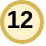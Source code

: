 <mxfile version="14.6.13" type="device"><diagram id="S3S_aX4s5AG5J08dlEqJ" name="Seite-1"><mxGraphModel dx="84" dy="75" grid="1" gridSize="10" guides="1" tooltips="1" connect="1" arrows="1" fold="1" page="1" pageScale="1" pageWidth="827" pageHeight="1169" math="0" shadow="0"><root><mxCell id="0"/><mxCell id="1" parent="0"/><mxCell id="03ETsH0nxWSfFXSX_J3Z-1" value="" style="group;fontStyle=1;verticalAlign=middle;labelPosition=center;verticalLabelPosition=middle;align=center;" parent="1" vertex="1" connectable="0"><mxGeometry x="40" y="39" width="20" height="21" as="geometry"/></mxCell><mxCell id="03ETsH0nxWSfFXSX_J3Z-2" value="" style="ellipse;whiteSpace=wrap;html=1;aspect=fixed;fillColor=#fff2cc;strokeColor=#d6b656;strokeWidth=2;fontStyle=1;verticalAlign=middle;labelPosition=center;verticalLabelPosition=middle;align=center;" parent="03ETsH0nxWSfFXSX_J3Z-1" vertex="1"><mxGeometry y="1" width="20" height="20" as="geometry"/></mxCell><mxCell id="03ETsH0nxWSfFXSX_J3Z-3" value="12" style="text;html=1;strokeColor=none;fillColor=none;align=center;verticalAlign=middle;whiteSpace=wrap;rounded=0;fontStyle=1;labelPosition=center;verticalLabelPosition=middle;" parent="03ETsH0nxWSfFXSX_J3Z-1" vertex="1"><mxGeometry x="-1" width="20" height="20" as="geometry"/></mxCell></root></mxGraphModel></diagram></mxfile>